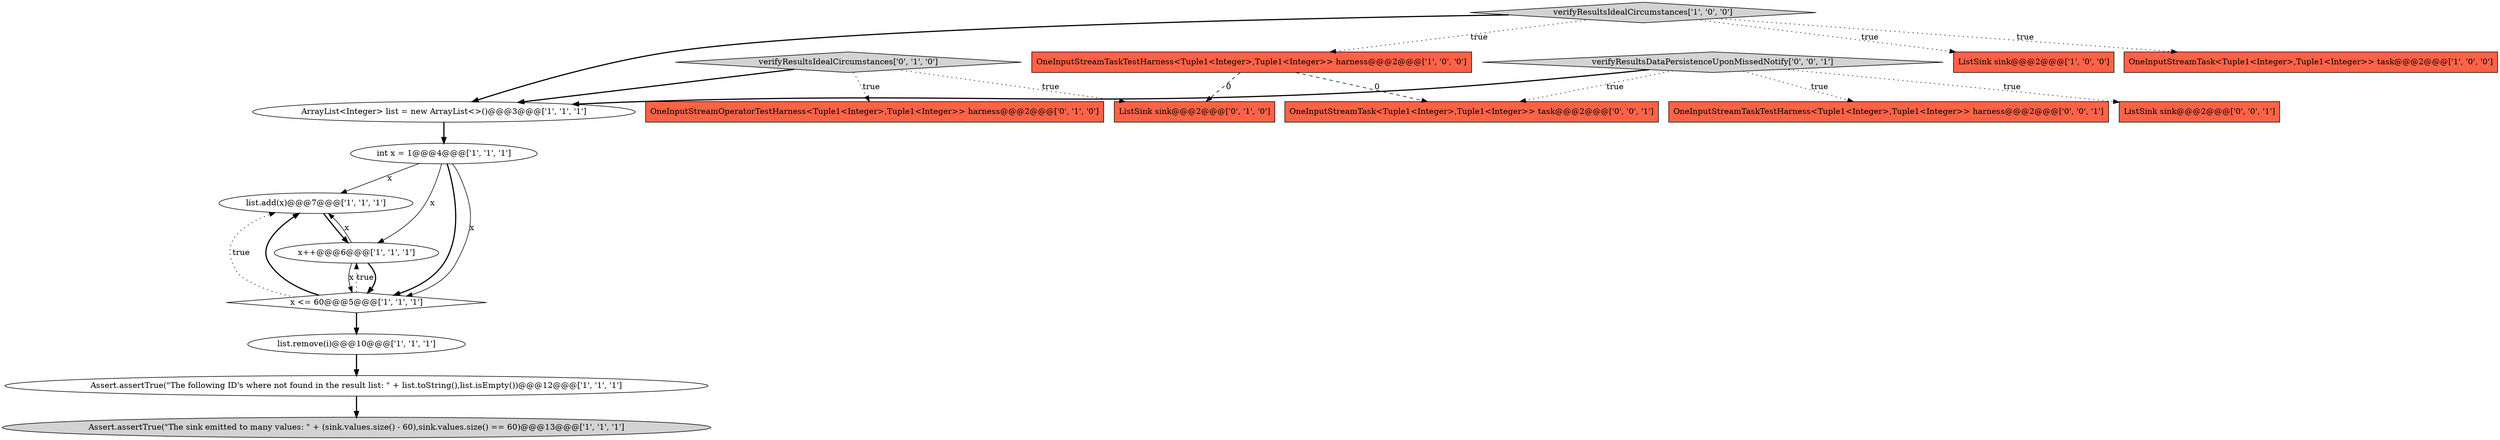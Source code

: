 digraph {
8 [style = filled, label = "list.add(x)@@@7@@@['1', '1', '1']", fillcolor = white, shape = ellipse image = "AAA0AAABBB1BBB"];
9 [style = filled, label = "ListSink sink@@@2@@@['1', '0', '0']", fillcolor = tomato, shape = box image = "AAA0AAABBB1BBB"];
16 [style = filled, label = "OneInputStreamTaskTestHarness<Tuple1<Integer>,Tuple1<Integer>> harness@@@2@@@['0', '0', '1']", fillcolor = tomato, shape = box image = "AAA0AAABBB3BBB"];
4 [style = filled, label = "x <= 60@@@5@@@['1', '1', '1']", fillcolor = white, shape = diamond image = "AAA0AAABBB1BBB"];
14 [style = filled, label = "verifyResultsIdealCircumstances['0', '1', '0']", fillcolor = lightgray, shape = diamond image = "AAA0AAABBB2BBB"];
2 [style = filled, label = "OneInputStreamTask<Tuple1<Integer>,Tuple1<Integer>> task@@@2@@@['1', '0', '0']", fillcolor = tomato, shape = box image = "AAA0AAABBB1BBB"];
15 [style = filled, label = "ListSink sink@@@2@@@['0', '0', '1']", fillcolor = tomato, shape = box image = "AAA0AAABBB3BBB"];
13 [style = filled, label = "ListSink sink@@@2@@@['0', '1', '0']", fillcolor = tomato, shape = box image = "AAA1AAABBB2BBB"];
18 [style = filled, label = "verifyResultsDataPersistenceUponMissedNotify['0', '0', '1']", fillcolor = lightgray, shape = diamond image = "AAA0AAABBB3BBB"];
17 [style = filled, label = "OneInputStreamTask<Tuple1<Integer>,Tuple1<Integer>> task@@@2@@@['0', '0', '1']", fillcolor = tomato, shape = box image = "AAA0AAABBB3BBB"];
0 [style = filled, label = "ArrayList<Integer> list = new ArrayList<>()@@@3@@@['1', '1', '1']", fillcolor = white, shape = ellipse image = "AAA0AAABBB1BBB"];
3 [style = filled, label = "int x = 1@@@4@@@['1', '1', '1']", fillcolor = white, shape = ellipse image = "AAA0AAABBB1BBB"];
1 [style = filled, label = "verifyResultsIdealCircumstances['1', '0', '0']", fillcolor = lightgray, shape = diamond image = "AAA0AAABBB1BBB"];
6 [style = filled, label = "Assert.assertTrue(\"The sink emitted to many values: \" + (sink.values.size() - 60),sink.values.size() == 60)@@@13@@@['1', '1', '1']", fillcolor = lightgray, shape = ellipse image = "AAA0AAABBB1BBB"];
10 [style = filled, label = "OneInputStreamTaskTestHarness<Tuple1<Integer>,Tuple1<Integer>> harness@@@2@@@['1', '0', '0']", fillcolor = tomato, shape = box image = "AAA1AAABBB1BBB"];
11 [style = filled, label = "list.remove(i)@@@10@@@['1', '1', '1']", fillcolor = white, shape = ellipse image = "AAA0AAABBB1BBB"];
12 [style = filled, label = "OneInputStreamOperatorTestHarness<Tuple1<Integer>,Tuple1<Integer>> harness@@@2@@@['0', '1', '0']", fillcolor = tomato, shape = box image = "AAA0AAABBB2BBB"];
7 [style = filled, label = "Assert.assertTrue(\"The following ID's where not found in the result list: \" + list.toString(),list.isEmpty())@@@12@@@['1', '1', '1']", fillcolor = white, shape = ellipse image = "AAA0AAABBB1BBB"];
5 [style = filled, label = "x++@@@6@@@['1', '1', '1']", fillcolor = white, shape = ellipse image = "AAA0AAABBB1BBB"];
0->3 [style = bold, label=""];
4->5 [style = dotted, label="true"];
1->10 [style = dotted, label="true"];
14->12 [style = dotted, label="true"];
18->16 [style = dotted, label="true"];
18->15 [style = dotted, label="true"];
4->8 [style = dotted, label="true"];
1->0 [style = bold, label=""];
10->13 [style = dashed, label="0"];
3->4 [style = bold, label=""];
3->4 [style = solid, label="x"];
14->13 [style = dotted, label="true"];
8->5 [style = bold, label=""];
14->0 [style = bold, label=""];
3->8 [style = solid, label="x"];
5->4 [style = solid, label="x"];
1->9 [style = dotted, label="true"];
5->4 [style = bold, label=""];
7->6 [style = bold, label=""];
10->17 [style = dashed, label="0"];
4->8 [style = bold, label=""];
18->17 [style = dotted, label="true"];
1->2 [style = dotted, label="true"];
4->11 [style = bold, label=""];
5->8 [style = solid, label="x"];
18->0 [style = bold, label=""];
11->7 [style = bold, label=""];
3->5 [style = solid, label="x"];
}
